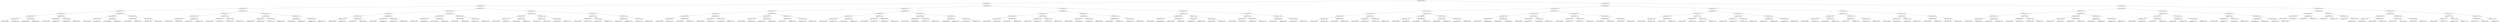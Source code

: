 digraph G{
964151268 [label="Node{data=[4483, 4483]}"]
964151268 -> 1423794528
1423794528 [label="Node{data=[3294, 3294]}"]
1423794528 -> 620272491
620272491 [label="Node{data=[3038, 3038]}"]
620272491 -> 813646371
813646371 [label="Node{data=[3006, 3006]}"]
813646371 -> 925956911
925956911 [label="Node{data=[2990, 2990]}"]
925956911 -> 148462280
148462280 [label="Node{data=[2943, 2943]}"]
148462280 -> 1754966907
1754966907 [label="Node{data=[2939, 2939]}"]
1754966907 -> 582910481
582910481 [label="Node{data=[2937, 2937]}"]
582910481 -> 308804842
308804842 [label="Node{data=[2936, 2936]}"]
582910481 -> 1344994164
1344994164 [label="Node{data=[2938, 2938]}"]
1754966907 -> 1842762617
1842762617 [label="Node{data=[2941, 2941]}"]
1842762617 -> 992930520
992930520 [label="Node{data=[2940, 2940]}"]
1842762617 -> 369349115
369349115 [label="Node{data=[2942, 2942]}"]
148462280 -> 292911380
292911380 [label="Node{data=[2947, 2947]}"]
292911380 -> 1315421656
1315421656 [label="Node{data=[2945, 2945]}"]
1315421656 -> 47445734
47445734 [label="Node{data=[2944, 2944]}"]
1315421656 -> 173503310
173503310 [label="Node{data=[2946, 2946]}"]
292911380 -> 818943689
818943689 [label="Node{data=[2988, 2988]}"]
818943689 -> 1135273078
1135273078 [label="Node{data=[2948, 2948]}"]
818943689 -> 1582521891
1582521891 [label="Node{data=[2989, 2989]}"]
925956911 -> 1865391012
1865391012 [label="Node{data=[2998, 2998]}"]
1865391012 -> 1610202838
1610202838 [label="Node{data=[2994, 2994]}"]
1610202838 -> 1273260043
1273260043 [label="Node{data=[2992, 2992]}"]
1273260043 -> 260216082
260216082 [label="Node{data=[2991, 2991]}"]
1273260043 -> 484695549
484695549 [label="Node{data=[2993, 2993]}"]
1610202838 -> 243191737
243191737 [label="Node{data=[2996, 2996]}"]
243191737 -> 1714575949
1714575949 [label="Node{data=[2995, 2995]}"]
243191737 -> 2097375644
2097375644 [label="Node{data=[2997, 2997]}"]
1865391012 -> 2139967476
2139967476 [label="Node{data=[3002, 3002]}"]
2139967476 -> 125191355
125191355 [label="Node{data=[3000, 3000]}"]
125191355 -> 1944225322
1944225322 [label="Node{data=[2999, 2999]}"]
125191355 -> 357260867
357260867 [label="Node{data=[3001, 3001]}"]
2139967476 -> 11289073
11289073 [label="Node{data=[3004, 3004]}"]
11289073 -> 902467267
902467267 [label="Node{data=[3003, 3003]}"]
11289073 -> 1392414086
1392414086 [label="Node{data=[3005, 3005]}"]
813646371 -> 487090396
487090396 [label="Node{data=[3022, 3022]}"]
487090396 -> 2143883589
2143883589 [label="Node{data=[3014, 3014]}"]
2143883589 -> 504636649
504636649 [label="Node{data=[3010, 3010]}"]
504636649 -> 950016016
950016016 [label="Node{data=[3008, 3008]}"]
950016016 -> 1714473296
1714473296 [label="Node{data=[3007, 3007]}"]
950016016 -> 1371848682
1371848682 [label="Node{data=[3009, 3009]}"]
504636649 -> 1858665047
1858665047 [label="Node{data=[3012, 3012]}"]
1858665047 -> 1443897094
1443897094 [label="Node{data=[3011, 3011]}"]
1858665047 -> 915023581
915023581 [label="Node{data=[3013, 3013]}"]
2143883589 -> 1111876617
1111876617 [label="Node{data=[3018, 3018]}"]
1111876617 -> 1811330132
1811330132 [label="Node{data=[3016, 3016]}"]
1811330132 -> 1036545539
1036545539 [label="Node{data=[3015, 3015]}"]
1811330132 -> 1519590313
1519590313 [label="Node{data=[3017, 3017]}"]
1111876617 -> 932956510
932956510 [label="Node{data=[3020, 3020]}"]
932956510 -> 1771151341
1771151341 [label="Node{data=[3019, 3019]}"]
932956510 -> 391597226
391597226 [label="Node{data=[3021, 3021]}"]
487090396 -> 1432044474
1432044474 [label="Node{data=[3030, 3030]}"]
1432044474 -> 1021555062
1021555062 [label="Node{data=[3026, 3026]}"]
1021555062 -> 1508392944
1508392944 [label="Node{data=[3024, 3024]}"]
1508392944 -> 1962347131
1962347131 [label="Node{data=[3023, 3023]}"]
1508392944 -> 2076099020
2076099020 [label="Node{data=[3025, 3025]}"]
1021555062 -> 1517795276
1517795276 [label="Node{data=[3028, 3028]}"]
1517795276 -> 1123554509
1123554509 [label="Node{data=[3027, 3027]}"]
1517795276 -> 235960891
235960891 [label="Node{data=[3029, 3029]}"]
1432044474 -> 61700756
61700756 [label="Node{data=[3034, 3034]}"]
61700756 -> 1686336762
1686336762 [label="Node{data=[3032, 3032]}"]
1686336762 -> 1725913819
1725913819 [label="Node{data=[3031, 3031]}"]
1686336762 -> 1796421017
1796421017 [label="Node{data=[3033, 3033]}"]
61700756 -> 58891189
58891189 [label="Node{data=[3036, 3036]}"]
58891189 -> 2094599067
2094599067 [label="Node{data=[3035, 3035]}"]
58891189 -> 1615634265
1615634265 [label="Node{data=[3037, 3037]}"]
620272491 -> 302108980
302108980 [label="Node{data=[3070, 3070]}"]
302108980 -> 97103858
97103858 [label="Node{data=[3054, 3054]}"]
97103858 -> 830011651
830011651 [label="Node{data=[3046, 3046]}"]
830011651 -> 902438434
902438434 [label="Node{data=[3042, 3042]}"]
902438434 -> 702472670
702472670 [label="Node{data=[3040, 3040]}"]
702472670 -> 1629519144
1629519144 [label="Node{data=[3039, 3039]}"]
702472670 -> 392573166
392573166 [label="Node{data=[3041, 3041]}"]
902438434 -> 1916274478
1916274478 [label="Node{data=[3044, 3044]}"]
1916274478 -> 750176422
750176422 [label="Node{data=[3043, 3043]}"]
1916274478 -> 1318926629
1318926629 [label="Node{data=[3045, 3045]}"]
830011651 -> 1750761816
1750761816 [label="Node{data=[3050, 3050]}"]
1750761816 -> 1525279242
1525279242 [label="Node{data=[3048, 3048]}"]
1525279242 -> 1082190345
1082190345 [label="Node{data=[3047, 3047]}"]
1525279242 -> 1744025389
1744025389 [label="Node{data=[3049, 3049]}"]
1750761816 -> 1537194698
1537194698 [label="Node{data=[3052, 3052]}"]
1537194698 -> 1312006665
1312006665 [label="Node{data=[3051, 3051]}"]
1537194698 -> 153405796
153405796 [label="Node{data=[3053, 3053]}"]
97103858 -> 1930714546
1930714546 [label="Node{data=[3062, 3062]}"]
1930714546 -> 1434185968
1434185968 [label="Node{data=[3058, 3058]}"]
1434185968 -> 101397436
101397436 [label="Node{data=[3056, 3056]}"]
101397436 -> 692827632
692827632 [label="Node{data=[3055, 3055]}"]
101397436 -> 2019787942
2019787942 [label="Node{data=[3057, 3057]}"]
1434185968 -> 1913984810
1913984810 [label="Node{data=[3060, 3060]}"]
1913984810 -> 769416199
769416199 [label="Node{data=[3059, 3059]}"]
1913984810 -> 1498187897
1498187897 [label="Node{data=[3061, 3061]}"]
1930714546 -> 1039036738
1039036738 [label="Node{data=[3066, 3066]}"]
1039036738 -> 1738050962
1738050962 [label="Node{data=[3064, 3064]}"]
1738050962 -> 678156546
678156546 [label="Node{data=[3063, 3063]}"]
1738050962 -> 358187830
358187830 [label="Node{data=[3065, 3065]}"]
1039036738 -> 1542689982
1542689982 [label="Node{data=[3068, 3068]}"]
1542689982 -> 2024044111
2024044111 [label="Node{data=[3067, 3067]}"]
1542689982 -> 250676112
250676112 [label="Node{data=[3069, 3069]}"]
302108980 -> 1474851147
1474851147 [label="Node{data=[3138, 3138]}"]
1474851147 -> 276384108
276384108 [label="Node{data=[3130, 3130]}"]
276384108 -> 1270104866
1270104866 [label="Node{data=[3085, 3085]}"]
1270104866 -> 1306469447
1306469447 [label="Node{data=[3072, 3072]}"]
1306469447 -> 1504278174
1504278174 [label="Node{data=[3071, 3071]}"]
1306469447 -> 63010542
63010542 [label="Node{data=[3073, 3073]}"]
1270104866 -> 1787140327
1787140327 [label="Node{data=[3112, 3112]}"]
1787140327 -> 1582068972
1582068972 [label="Node{data=[3104, 3104]}"]
1787140327 -> 1287906365
1287906365 [label="Node{data=[3129, 3129]}"]
276384108 -> 1144884557
1144884557 [label="Node{data=[3134, 3134]}"]
1144884557 -> 37316493
37316493 [label="Node{data=[3132, 3132]}"]
37316493 -> 1072666674
1072666674 [label="Node{data=[3131, 3131]}"]
37316493 -> 1826517502
1826517502 [label="Node{data=[3133, 3133]}"]
1144884557 -> 1143070413
1143070413 [label="Node{data=[3136, 3136]}"]
1143070413 -> 233692363
233692363 [label="Node{data=[3135, 3135]}"]
1143070413 -> 1317071692
1317071692 [label="Node{data=[3137, 3137]}"]
1474851147 -> 1372463843
1372463843 [label="Node{data=[3146, 3146]}"]
1372463843 -> 458447265
458447265 [label="Node{data=[3142, 3142]}"]
458447265 -> 2025571716
2025571716 [label="Node{data=[3140, 3140]}"]
2025571716 -> 833133396
833133396 [label="Node{data=[3139, 3139]}"]
2025571716 -> 298938040
298938040 [label="Node{data=[3141, 3141]}"]
458447265 -> 273589106
273589106 [label="Node{data=[3144, 3144]}"]
273589106 -> 914346778
914346778 [label="Node{data=[3143, 3143]}"]
273589106 -> 1140362426
1140362426 [label="Node{data=[3145, 3145]}"]
1372463843 -> 1506184915
1506184915 [label="Node{data=[3150, 3150]}"]
1506184915 -> 1022817194
1022817194 [label="Node{data=[3148, 3148]}"]
1022817194 -> 1951989805
1951989805 [label="Node{data=[3147, 3147]}"]
1022817194 -> 1933827904
1933827904 [label="Node{data=[3149, 3149]}"]
1506184915 -> 505313261
505313261 [label="Node{data=[3181, 3181]}"]
505313261 -> 360623143
360623143 [label="Node{data=[3178, 3178]}"]
505313261 -> 689606349
689606349 [label="Node{data=[3293, 3293]}"]
1423794528 -> 1154415985
1154415985 [label="Node{data=[4362, 4362]}"]
1154415985 -> 688020250
688020250 [label="Node{data=[4161, 4161]}"]
688020250 -> 1232979337
1232979337 [label="Node{data=[3733, 3733]}"]
1232979337 -> 879515277
879515277 [label="Node{data=[3302, 3302]}"]
879515277 -> 133828612
133828612 [label="Node{data=[3298, 3298]}"]
133828612 -> 1016807786
1016807786 [label="Node{data=[3296, 3296]}"]
1016807786 -> 468552445
468552445 [label="Node{data=[3295, 3295]}"]
1016807786 -> 1306754867
1306754867 [label="Node{data=[3297, 3297]}"]
133828612 -> 441334971
441334971 [label="Node{data=[3300, 3300]}"]
441334971 -> 2092478089
2092478089 [label="Node{data=[3299, 3299]}"]
441334971 -> 200632705
200632705 [label="Node{data=[3301, 3301]}"]
879515277 -> 1572443435
1572443435 [label="Node{data=[3332, 3332]}"]
1572443435 -> 922341827
922341827 [label="Node{data=[3304, 3304]}"]
922341827 -> 252505459
252505459 [label="Node{data=[3303, 3303]}"]
922341827 -> 789914738
789914738 [label="Node{data=[3305, 3305]}"]
1572443435 -> 1049951350
1049951350 [label="Node{data=[3679, 3679]}"]
1049951350 -> 1184585134
1184585134 [label="Node{data=[3632, 3632]}"]
1049951350 -> 773087099
773087099 [label="Node{data=[3712, 3712]}"]
1232979337 -> 681891967
681891967 [label="Node{data=[4153, 4153]}"]
681891967 -> 835384913
835384913 [label="Node{data=[3839, 3839]}"]
835384913 -> 769717219
769717219 [label="Node{data=[3794, 3794]}"]
769717219 -> 562269859
562269859 [label="Node{data=[3748, 3748]}"]
769717219 -> 795528652
795528652 [label="Node{data=[3836, 3836]}"]
835384913 -> 1240784398
1240784398 [label="Node{data=[3884, 3884]}"]
1240784398 -> 1663124280
1663124280 [label="Node{data=[3877, 3877]}"]
1240784398 -> 1592409961
1592409961 [label="Node{data=[4152, 4152]}"]
681891967 -> 655855061
655855061 [label="Node{data=[4157, 4157]}"]
655855061 -> 1224483735
1224483735 [label="Node{data=[4155, 4155]}"]
1224483735 -> 556630323
556630323 [label="Node{data=[4154, 4154]}"]
1224483735 -> 783541000
783541000 [label="Node{data=[4156, 4156]}"]
655855061 -> 894544430
894544430 [label="Node{data=[4159, 4159]}"]
894544430 -> 479778696
479778696 [label="Node{data=[4158, 4158]}"]
894544430 -> 1374808369
1374808369 [label="Node{data=[4160, 4160]}"]
688020250 -> 1617685412
1617685412 [label="Node{data=[4346, 4346]}"]
1617685412 -> 1490238813
1490238813 [label="Node{data=[4338, 4338]}"]
1490238813 -> 36541784
36541784 [label="Node{data=[4165, 4165]}"]
36541784 -> 1548438605
1548438605 [label="Node{data=[4163, 4163]}"]
1548438605 -> 1665313451
1665313451 [label="Node{data=[4162, 4162]}"]
1548438605 -> 574249547
574249547 [label="Node{data=[4164, 4164]}"]
36541784 -> 1288936449
1288936449 [label="Node{data=[4196, 4196]}"]
1288936449 -> 1249675506
1249675506 [label="Node{data=[4166, 4166]}"]
1288936449 -> 1016947940
1016947940 [label="Node{data=[4321, 4321]}"]
1490238813 -> 1275435326
1275435326 [label="Node{data=[4342, 4342]}"]
1275435326 -> 476456747
476456747 [label="Node{data=[4340, 4340]}"]
476456747 -> 854792013
854792013 [label="Node{data=[4339, 4339]}"]
476456747 -> 1696526259
1696526259 [label="Node{data=[4341, 4341]}"]
1275435326 -> 87180871
87180871 [label="Node{data=[4344, 4344]}"]
87180871 -> 683701941
683701941 [label="Node{data=[4343, 4343]}"]
87180871 -> 35866015
35866015 [label="Node{data=[4345, 4345]}"]
1617685412 -> 282214687
282214687 [label="Node{data=[4354, 4354]}"]
282214687 -> 130366780
130366780 [label="Node{data=[4350, 4350]}"]
130366780 -> 748394159
748394159 [label="Node{data=[4348, 4348]}"]
748394159 -> 873210142
873210142 [label="Node{data=[4347, 4347]}"]
748394159 -> 911496249
911496249 [label="Node{data=[4349, 4349]}"]
130366780 -> 408331026
408331026 [label="Node{data=[4352, 4352]}"]
408331026 -> 1753768025
1753768025 [label="Node{data=[4351, 4351]}"]
408331026 -> 1029286023
1029286023 [label="Node{data=[4353, 4353]}"]
282214687 -> 691586697
691586697 [label="Node{data=[4358, 4358]}"]
691586697 -> 81505935
81505935 [label="Node{data=[4356, 4356]}"]
81505935 -> 804949221
804949221 [label="Node{data=[4355, 4355]}"]
81505935 -> 1595347981
1595347981 [label="Node{data=[4357, 4357]}"]
691586697 -> 812948968
812948968 [label="Node{data=[4360, 4360]}"]
812948968 -> 1761796799
1761796799 [label="Node{data=[4359, 4359]}"]
812948968 -> 316983006
316983006 [label="Node{data=[4361, 4361]}"]
1154415985 -> 1974738931
1974738931 [label="Node{data=[4395, 4395]}"]
1974738931 -> 1639667568
1639667568 [label="Node{data=[4379, 4379]}"]
1639667568 -> 525485794
525485794 [label="Node{data=[4370, 4370]}"]
525485794 -> 724869600
724869600 [label="Node{data=[4366, 4366]}"]
724869600 -> 2125101298
2125101298 [label="Node{data=[4364, 4364]}"]
2125101298 -> 1167171712
1167171712 [label="Node{data=[4363, 4363]}"]
2125101298 -> 1215929222
1215929222 [label="Node{data=[4365, 4365]}"]
724869600 -> 1179392200
1179392200 [label="Node{data=[4368, 4368]}"]
1179392200 -> 1795982619
1795982619 [label="Node{data=[4367, 4367]}"]
1179392200 -> 592555354
592555354 [label="Node{data=[4369, 4369]}"]
525485794 -> 670082845
670082845 [label="Node{data=[4374, 4374]}"]
670082845 -> 31224179
31224179 [label="Node{data=[4372, 4372]}"]
31224179 -> 242685966
242685966 [label="Node{data=[4371, 4371]}"]
31224179 -> 551706599
551706599 [label="Node{data=[4373, 4373]}"]
670082845 -> 42519721
42519721 [label="Node{data=[4376, 4376]}"]
42519721 -> 1623028322
1623028322 [label="Node{data=[4375, 4375]}"]
42519721 -> 1455202579
1455202579 [label="Node{data=[4378, 4378]}"]
1639667568 -> 1679016260
1679016260 [label="Node{data=[4387, 4387]}"]
1679016260 -> 549102827
549102827 [label="Node{data=[4383, 4383]}"]
549102827 -> 723512572
723512572 [label="Node{data=[4381, 4381]}"]
723512572 -> 412644533
412644533 [label="Node{data=[4380, 4380]}"]
723512572 -> 1652268803
1652268803 [label="Node{data=[4382, 4382]}"]
549102827 -> 387183195
387183195 [label="Node{data=[4385, 4385]}"]
387183195 -> 1128240201
1128240201 [label="Node{data=[4384, 4384]}"]
387183195 -> 408513863
408513863 [label="Node{data=[4386, 4386]}"]
1679016260 -> 644119240
644119240 [label="Node{data=[4391, 4391]}"]
644119240 -> 787338613
787338613 [label="Node{data=[4389, 4389]}"]
787338613 -> 290427197
290427197 [label="Node{data=[4388, 4388]}"]
787338613 -> 1110439174
1110439174 [label="Node{data=[4390, 4390]}"]
644119240 -> 1201173937
1201173937 [label="Node{data=[4393, 4393]}"]
1201173937 -> 127813194
127813194 [label="Node{data=[4392, 4392]}"]
1201173937 -> 1781922301
1781922301 [label="Node{data=[4394, 4394]}"]
1974738931 -> 1469036152
1469036152 [label="Node{data=[4455, 4455]}"]
1469036152 -> 1396602053
1396602053 [label="Node{data=[4403, 4403]}"]
1396602053 -> 644338942
644338942 [label="Node{data=[4399, 4399]}"]
644338942 -> 1666726878
1666726878 [label="Node{data=[4397, 4397]}"]
1666726878 -> 1229876667
1229876667 [label="Node{data=[4396, 4396]}"]
1666726878 -> 1777774603
1777774603 [label="Node{data=[4398, 4398]}"]
644338942 -> 1898858991
1898858991 [label="Node{data=[4401, 4401]}"]
1898858991 -> 1401559775
1401559775 [label="Node{data=[4400, 4400]}"]
1898858991 -> 1762891424
1762891424 [label="Node{data=[4402, 4402]}"]
1396602053 -> 892929377
892929377 [label="Node{data=[4407, 4407]}"]
892929377 -> 920343320
920343320 [label="Node{data=[4405, 4405]}"]
920343320 -> 889519102
889519102 [label="Node{data=[4404, 4404]}"]
920343320 -> 1079496040
1079496040 [label="Node{data=[4406, 4406]}"]
892929377 -> 1035520526
1035520526 [label="Node{data=[4453, 4453]}"]
1035520526 -> 1368857906
1368857906 [label="Node{data=[4409, 4409]}"]
1035520526 -> 1130285045
1130285045 [label="Node{data=[4454, 4454]}"]
1469036152 -> 1025277563
1025277563 [label="Node{data=[4463, 4463]}"]
1025277563 -> 1175399276
1175399276 [label="Node{data=[4459, 4459]}"]
1175399276 -> 798539794
798539794 [label="Node{data=[4457, 4457]}"]
798539794 -> 441240443
441240443 [label="Node{data=[4456, 4456]}"]
798539794 -> 1149080047
1149080047 [label="Node{data=[4458, 4458]}"]
1175399276 -> 2073462343
2073462343 [label="Node{data=[4461, 4461]}"]
2073462343 -> 317149559
317149559 [label="Node{data=[4460, 4460]}"]
2073462343 -> 1846302531
1846302531 [label="Node{data=[4462, 4462]}"]
1025277563 -> 1180062084
1180062084 [label="Node{data=[4467, 4467]}"]
1180062084 -> 163398583
163398583 [label="Node{data=[4465, 4465]}"]
163398583 -> 570017566
570017566 [label="Node{data=[4464, 4464]}"]
163398583 -> 767769133
767769133 [label="Node{data=[4466, 4466]}"]
1180062084 -> 1508738144
1508738144 [label="Node{data=[4469, 4469]}"]
1508738144 -> 984536081
984536081 [label="Node{data=[4468, 4468]}"]
1508738144 -> 1434465645
1434465645 [label="Node{data=[4470, 4470]}"]
964151268 -> 1629912994
1629912994 [label="Node{data=[6196, 6196]}"]
1629912994 -> 1423780194
1423780194 [label="Node{data=[6099, 6099]}"]
1423780194 -> 404709812
404709812 [label="Node{data=[5556, 5556]}"]
404709812 -> 1281365127
1281365127 [label="Node{data=[4855, 4855]}"]
1281365127 -> 510241222
510241222 [label="Node{data=[4847, 4847]}"]
510241222 -> 599922000
599922000 [label="Node{data=[4843, 4843]}"]
599922000 -> 1077138013
1077138013 [label="Node{data=[4796, 4796]}"]
1077138013 -> 213594864
213594864 [label="Node{data=[4551, 4551]}"]
1077138013 -> 1599049016
1599049016 [label="Node{data=[4842, 4842]}"]
599922000 -> 1821666068
1821666068 [label="Node{data=[4845, 4845]}"]
1821666068 -> 854326753
854326753 [label="Node{data=[4844, 4844]}"]
1821666068 -> 1729263102
1729263102 [label="Node{data=[4846, 4846]}"]
510241222 -> 1150751337
1150751337 [label="Node{data=[4851, 4851]}"]
1150751337 -> 194252068
194252068 [label="Node{data=[4849, 4849]}"]
194252068 -> 1719532866
1719532866 [label="Node{data=[4848, 4848]}"]
194252068 -> 305453558
305453558 [label="Node{data=[4850, 4850]}"]
1150751337 -> 1850508675
1850508675 [label="Node{data=[4853, 4853]}"]
1850508675 -> 1159354435
1159354435 [label="Node{data=[4852, 4852]}"]
1850508675 -> 1283734095
1283734095 [label="Node{data=[4854, 4854]}"]
1281365127 -> 2026615104
2026615104 [label="Node{data=[5130, 5130]}"]
2026615104 -> 1923171143
1923171143 [label="Node{data=[4867, 4867]}"]
1923171143 -> 1701762320
1701762320 [label="Node{data=[4857, 4857]}"]
1701762320 -> 148229552
148229552 [label="Node{data=[4856, 4856]}"]
1701762320 -> 766585947
766585947 [label="Node{data=[4858, 4858]}"]
1923171143 -> 1433598417
1433598417 [label="Node{data=[4910, 4910]}"]
1433598417 -> 1185378362
1185378362 [label="Node{data=[4909, 4909]}"]
1433598417 -> 1614388499
1614388499 [label="Node{data=[4949, 4949]}"]
2026615104 -> 1154393787
1154393787 [label="Node{data=[5552, 5552]}"]
1154393787 -> 103838594
103838594 [label="Node{data=[5550, 5550]}"]
103838594 -> 2079057374
2079057374 [label="Node{data=[5549, 5549]}"]
103838594 -> 1461075637
1461075637 [label="Node{data=[5551, 5551]}"]
1154393787 -> 1717350802
1717350802 [label="Node{data=[5554, 5554]}"]
1717350802 -> 1677025976
1677025976 [label="Node{data=[5553, 5553]}"]
1717350802 -> 1192537613
1192537613 [label="Node{data=[5555, 5555]}"]
404709812 -> 554812364
554812364 [label="Node{data=[5572, 5572]}"]
554812364 -> 583153245
583153245 [label="Node{data=[5564, 5564]}"]
583153245 -> 1785360415
1785360415 [label="Node{data=[5560, 5560]}"]
1785360415 -> 141352857
141352857 [label="Node{data=[5558, 5558]}"]
141352857 -> 667710203
667710203 [label="Node{data=[5557, 5557]}"]
141352857 -> 344967297
344967297 [label="Node{data=[5559, 5559]}"]
1785360415 -> 761051271
761051271 [label="Node{data=[5562, 5562]}"]
761051271 -> 1134701218
1134701218 [label="Node{data=[5561, 5561]}"]
761051271 -> 121488263
121488263 [label="Node{data=[5563, 5563]}"]
583153245 -> 1830602785
1830602785 [label="Node{data=[5568, 5568]}"]
1830602785 -> 634178949
634178949 [label="Node{data=[5566, 5566]}"]
634178949 -> 2011763876
2011763876 [label="Node{data=[5565, 5565]}"]
634178949 -> 505528357
505528357 [label="Node{data=[5567, 5567]}"]
1830602785 -> 360140288
360140288 [label="Node{data=[5570, 5570]}"]
360140288 -> 1444157902
1444157902 [label="Node{data=[5569, 5569]}"]
360140288 -> 1768385436
1768385436 [label="Node{data=[5571, 5571]}"]
554812364 -> 2044178045
2044178045 [label="Node{data=[5580, 5580]}"]
2044178045 -> 1459615753
1459615753 [label="Node{data=[5576, 5576]}"]
1459615753 -> 550719857
550719857 [label="Node{data=[5574, 5574]}"]
550719857 -> 1924851068
1924851068 [label="Node{data=[5573, 5573]}"]
550719857 -> 911870224
911870224 [label="Node{data=[5575, 5575]}"]
1459615753 -> 525107298
525107298 [label="Node{data=[5578, 5578]}"]
525107298 -> 632160803
632160803 [label="Node{data=[5577, 5577]}"]
525107298 -> 10126063
10126063 [label="Node{data=[5579, 5579]}"]
2044178045 -> 1718491493
1718491493 [label="Node{data=[6067, 6067]}"]
1718491493 -> 492493402
492493402 [label="Node{data=[5582, 5582]}"]
492493402 -> 1211133128
1211133128 [label="Node{data=[5581, 5581]}"]
492493402 -> 476648155
476648155 [label="Node{data=[5628, 5628]}"]
1718491493 -> 173708546
173708546 [label="Node{data=[6097, 6097]}"]
173708546 -> 1100551705
1100551705 [label="Node{data=[6096, 6096]}"]
173708546 -> 168060110
168060110 [label="Node{data=[6098, 6098]}"]
1423780194 -> 1580155039
1580155039 [label="Node{data=[6164, 6164]}"]
1580155039 -> 212189
212189 [label="Node{data=[6115, 6115]}"]
212189 -> 161733402
161733402 [label="Node{data=[6107, 6107]}"]
161733402 -> 539553012
539553012 [label="Node{data=[6103, 6103]}"]
539553012 -> 69692374
69692374 [label="Node{data=[6101, 6101]}"]
69692374 -> 492522075
492522075 [label="Node{data=[6100, 6100]}"]
69692374 -> 171391457
171391457 [label="Node{data=[6102, 6102]}"]
539553012 -> 1839151903
1839151903 [label="Node{data=[6105, 6105]}"]
1839151903 -> 1381598369
1381598369 [label="Node{data=[6104, 6104]}"]
1839151903 -> 362222883
362222883 [label="Node{data=[6106, 6106]}"]
161733402 -> 652004929
652004929 [label="Node{data=[6111, 6111]}"]
652004929 -> 848252486
848252486 [label="Node{data=[6109, 6109]}"]
848252486 -> 745388090
745388090 [label="Node{data=[6108, 6108]}"]
848252486 -> 25075353
25075353 [label="Node{data=[6110, 6110]}"]
652004929 -> 1091626545
1091626545 [label="Node{data=[6113, 6113]}"]
1091626545 -> 161836331
161836331 [label="Node{data=[6112, 6112]}"]
1091626545 -> 1221109837
1221109837 [label="Node{data=[6114, 6114]}"]
212189 -> 1027042715
1027042715 [label="Node{data=[6123, 6123]}"]
1027042715 -> 2077242722
2077242722 [label="Node{data=[6119, 6119]}"]
2077242722 -> 1497285382
1497285382 [label="Node{data=[6117, 6117]}"]
1497285382 -> 1413055148
1413055148 [label="Node{data=[6116, 6116]}"]
1497285382 -> 1382315525
1382315525 [label="Node{data=[6118, 6118]}"]
2077242722 -> 686109198
686109198 [label="Node{data=[6121, 6121]}"]
686109198 -> 124576487
124576487 [label="Node{data=[6120, 6120]}"]
686109198 -> 525876292
525876292 [label="Node{data=[6122, 6122]}"]
1027042715 -> 1853728244
1853728244 [label="Node{data=[6160, 6160]}"]
1853728244 -> 1862901623
1862901623 [label="Node{data=[6126, 6126]}"]
1862901623 -> 261239723
261239723 [label="Node{data=[6124, 6124]}"]
1862901623 -> 1366721537
1366721537 [label="Node{data=[6159, 6159]}"]
1853728244 -> 1386727902
1386727902 [label="Node{data=[6162, 6162]}"]
1386727902 -> 1903564506
1903564506 [label="Node{data=[6161, 6161]}"]
1386727902 -> 1869052980
1869052980 [label="Node{data=[6163, 6163]}"]
1580155039 -> 173321045
173321045 [label="Node{data=[6180, 6180]}"]
173321045 -> 1725004536
1725004536 [label="Node{data=[6172, 6172]}"]
1725004536 -> 667971646
667971646 [label="Node{data=[6168, 6168]}"]
667971646 -> 1929526828
1929526828 [label="Node{data=[6166, 6166]}"]
1929526828 -> 1554197786
1554197786 [label="Node{data=[6165, 6165]}"]
1929526828 -> 826841804
826841804 [label="Node{data=[6167, 6167]}"]
667971646 -> 356343131
356343131 [label="Node{data=[6170, 6170]}"]
356343131 -> 1999430286
1999430286 [label="Node{data=[6169, 6169]}"]
356343131 -> 849533580
849533580 [label="Node{data=[6171, 6171]}"]
1725004536 -> 1204402414
1204402414 [label="Node{data=[6176, 6176]}"]
1204402414 -> 945943241
945943241 [label="Node{data=[6174, 6174]}"]
945943241 -> 675893209
675893209 [label="Node{data=[6173, 6173]}"]
945943241 -> 203134694
203134694 [label="Node{data=[6175, 6175]}"]
1204402414 -> 111100227
111100227 [label="Node{data=[6178, 6178]}"]
111100227 -> 836701411
836701411 [label="Node{data=[6177, 6177]}"]
111100227 -> 1393207942
1393207942 [label="Node{data=[6179, 6179]}"]
173321045 -> 66497191
66497191 [label="Node{data=[6188, 6188]}"]
66497191 -> 2141152963
2141152963 [label="Node{data=[6184, 6184]}"]
2141152963 -> 913233351
913233351 [label="Node{data=[6182, 6182]}"]
913233351 -> 808847126
808847126 [label="Node{data=[6181, 6181]}"]
913233351 -> 102965285
102965285 [label="Node{data=[6183, 6183]}"]
2141152963 -> 42923868
42923868 [label="Node{data=[6186, 6186]}"]
42923868 -> 1116658215
1116658215 [label="Node{data=[6185, 6185]}"]
42923868 -> 1115716567
1115716567 [label="Node{data=[6187, 6187]}"]
66497191 -> 1572686250
1572686250 [label="Node{data=[6192, 6192]}"]
1572686250 -> 687632726
687632726 [label="Node{data=[6190, 6190]}"]
687632726 -> 471325068
471325068 [label="Node{data=[6189, 6189]}"]
687632726 -> 1569212186
1569212186 [label="Node{data=[6191, 6191]}"]
1572686250 -> 1783608600
1783608600 [label="Node{data=[6194, 6194]}"]
1783608600 -> 561127366
561127366 [label="Node{data=[6193, 6193]}"]
1783608600 -> 51079645
51079645 [label="Node{data=[6195, 6195]}"]
1629912994 -> 472141361
472141361 [label="Node{data=[6260, 6260]}"]
472141361 -> 190107608
190107608 [label="Node{data=[6228, 6228]}"]
190107608 -> 988376411
988376411 [label="Node{data=[6212, 6212]}"]
988376411 -> 1660202586
1660202586 [label="Node{data=[6204, 6204]}"]
1660202586 -> 1545548275
1545548275 [label="Node{data=[6200, 6200]}"]
1545548275 -> 1905790887
1905790887 [label="Node{data=[6198, 6198]}"]
1905790887 -> 6961018
6961018 [label="Node{data=[6197, 6197]}"]
1905790887 -> 1194053459
1194053459 [label="Node{data=[6199, 6199]}"]
1545548275 -> 1654583020
1654583020 [label="Node{data=[6202, 6202]}"]
1654583020 -> 1405755439
1405755439 [label="Node{data=[6201, 6201]}"]
1654583020 -> 38411467
38411467 [label="Node{data=[6203, 6203]}"]
1660202586 -> 461511302
461511302 [label="Node{data=[6208, 6208]}"]
461511302 -> 243166868
243166868 [label="Node{data=[6206, 6206]}"]
243166868 -> 213380140
213380140 [label="Node{data=[6205, 6205]}"]
243166868 -> 1581847861
1581847861 [label="Node{data=[6207, 6207]}"]
461511302 -> 1435791952
1435791952 [label="Node{data=[6210, 6210]}"]
1435791952 -> 686013624
686013624 [label="Node{data=[6209, 6209]}"]
1435791952 -> 453436164
453436164 [label="Node{data=[6211, 6211]}"]
988376411 -> 225492460
225492460 [label="Node{data=[6220, 6220]}"]
225492460 -> 2072008928
2072008928 [label="Node{data=[6216, 6216]}"]
2072008928 -> 1320365396
1320365396 [label="Node{data=[6214, 6214]}"]
1320365396 -> 1652685125
1652685125 [label="Node{data=[6213, 6213]}"]
1320365396 -> 1779873572
1779873572 [label="Node{data=[6215, 6215]}"]
2072008928 -> 321431006
321431006 [label="Node{data=[6218, 6218]}"]
321431006 -> 1143403362
1143403362 [label="Node{data=[6217, 6217]}"]
321431006 -> 687894898
687894898 [label="Node{data=[6219, 6219]}"]
225492460 -> 1987075297
1987075297 [label="Node{data=[6224, 6224]}"]
1987075297 -> 538968484
538968484 [label="Node{data=[6222, 6222]}"]
538968484 -> 1399741217
1399741217 [label="Node{data=[6221, 6221]}"]
538968484 -> 2035231711
2035231711 [label="Node{data=[6223, 6223]}"]
1987075297 -> 221046595
221046595 [label="Node{data=[6226, 6226]}"]
221046595 -> 757201507
757201507 [label="Node{data=[6225, 6225]}"]
221046595 -> 204934069
204934069 [label="Node{data=[6227, 6227]}"]
190107608 -> 203868223
203868223 [label="Node{data=[6244, 6244]}"]
203868223 -> 1725571079
1725571079 [label="Node{data=[6236, 6236]}"]
1725571079 -> 1149906013
1149906013 [label="Node{data=[6232, 6232]}"]
1149906013 -> 1884614106
1884614106 [label="Node{data=[6230, 6230]}"]
1884614106 -> 1242146015
1242146015 [label="Node{data=[6229, 6229]}"]
1884614106 -> 2112126849
2112126849 [label="Node{data=[6231, 6231]}"]
1149906013 -> 1746488484
1746488484 [label="Node{data=[6234, 6234]}"]
1746488484 -> 1064588864
1064588864 [label="Node{data=[6233, 6233]}"]
1746488484 -> 953954861
953954861 [label="Node{data=[6235, 6235]}"]
1725571079 -> 1713003200
1713003200 [label="Node{data=[6240, 6240]}"]
1713003200 -> 1145329355
1145329355 [label="Node{data=[6238, 6238]}"]
1145329355 -> 1503649365
1503649365 [label="Node{data=[6237, 6237]}"]
1145329355 -> 774673
774673 [label="Node{data=[6239, 6239]}"]
1713003200 -> 888358026
888358026 [label="Node{data=[6242, 6242]}"]
888358026 -> 1390919377
1390919377 [label="Node{data=[6241, 6241]}"]
888358026 -> 1974321070
1974321070 [label="Node{data=[6243, 6243]}"]
203868223 -> 728260688
728260688 [label="Node{data=[6252, 6252]}"]
728260688 -> 85046947
85046947 [label="Node{data=[6248, 6248]}"]
85046947 -> 1794085350
1794085350 [label="Node{data=[6246, 6246]}"]
1794085350 -> 1915163610
1915163610 [label="Node{data=[6245, 6245]}"]
1794085350 -> 447059758
447059758 [label="Node{data=[6247, 6247]}"]
85046947 -> 311004791
311004791 [label="Node{data=[6250, 6250]}"]
311004791 -> 75451745
75451745 [label="Node{data=[6249, 6249]}"]
311004791 -> 1317808119
1317808119 [label="Node{data=[6251, 6251]}"]
728260688 -> 2015806959
2015806959 [label="Node{data=[6256, 6256]}"]
2015806959 -> 646055594
646055594 [label="Node{data=[6254, 6254]}"]
646055594 -> 1491620702
1491620702 [label="Node{data=[6253, 6253]}"]
646055594 -> 2012509227
2012509227 [label="Node{data=[6255, 6255]}"]
2015806959 -> 968089223
968089223 [label="Node{data=[6258, 6258]}"]
968089223 -> 254945357
254945357 [label="Node{data=[6257, 6257]}"]
968089223 -> 358279254
358279254 [label="Node{data=[6259, 6259]}"]
472141361 -> 1096516602
1096516602 [label="Node{data=[7645, 7645]}"]
1096516602 -> 1715157680
1715157680 [label="Node{data=[6268, 6268]}"]
1715157680 -> 2018842234
2018842234 [label="Node{data=[6264, 6264]}"]
2018842234 -> 974080382
974080382 [label="Node{data=[6262, 6262]}"]
974080382 -> 659966358
659966358 [label="Node{data=[6261, 6261]}"]
974080382 -> 411502966
411502966 [label="Node{data=[6263, 6263]}"]
2018842234 -> 1211185882
1211185882 [label="Node{data=[6266, 6266]}"]
1211185882 -> 146136603
146136603 [label="Node{data=[6265, 6265]}"]
1211185882 -> 498744418
498744418 [label="Node{data=[6267, 6267]}"]
1715157680 -> 1037453850
1037453850 [label="Node{data=[7641, 7641]}"]
1037453850 -> 2087735440
2087735440 [label="Node{data=[7639, 7639]}"]
2087735440 -> 1519586307
1519586307 [label="Node{data=[7638, 7638]}"]
2087735440 -> 369521183
369521183 [label="Node{data=[7640, 7640]}"]
1037453850 -> 428833887
428833887 [label="Node{data=[7643, 7643]}"]
428833887 -> 1728400174
1728400174 [label="Node{data=[7642, 7642]}"]
428833887 -> 624210137
624210137 [label="Node{data=[7644, 7644]}"]
1096516602 -> 501994
501994 [label="Node{data=[7698, 7698]}"]
501994 -> 1653100849
1653100849 [label="Node{data=[7653, 7653]}"]
1653100849 -> 790182517
790182517 [label="Node{data=[7649, 7649]}"]
790182517 -> 791405879
791405879 [label="Node{data=[7647, 7647]}"]
791405879 -> 316037312
316037312 [label="Node{data=[7646, 7646]}"]
791405879 -> 855085682
855085682 [label="Node{data=[7648, 7648]}"]
790182517 -> 1415306443
1415306443 [label="Node{data=[7651, 7651]}"]
1415306443 -> 606705962
606705962 [label="Node{data=[7650, 7650]}"]
1415306443 -> 68797751
68797751 [label="Node{data=[7652, 7652]}"]
1653100849 -> 175354820
175354820 [label="Node{data=[7694, 7694]}"]
175354820 -> 12884933
12884933 [label="Node{data=[7655, 7655]}"]
12884933 -> 1758241342
1758241342 [label="Node{data=[7654, 7654]}"]
12884933 -> 582410861
582410861 [label="Node{data=[7656, 7656]}"]
175354820 -> 894212204
894212204 [label="Node{data=[7696, 7696]}"]
894212204 -> 301086643
301086643 [label="Node{data=[7695, 7695]}"]
894212204 -> 472034017
472034017 [label="Node{data=[7697, 7697]}"]
501994 -> 152213122
152213122 [label="Node{data=[7706, 7706]}"]
152213122 -> 1489821748
1489821748 [label="Node{data=[7702, 7702]}"]
1489821748 -> 1484983089
1484983089 [label="Node{data=[7700, 7700]}"]
1484983089 -> 1367332706
1367332706 [label="Node{data=[7699, 7699]}"]
1484983089 -> 1279585609
1279585609 [label="Node{data=[7701, 7701]}"]
1489821748 -> 1941334453
1941334453 [label="Node{data=[7704, 7704]}"]
1941334453 -> 858537585
858537585 [label="Node{data=[7703, 7703]}"]
1941334453 -> 482818993
482818993 [label="Node{data=[7705, 7705]}"]
152213122 -> 2005054405
2005054405 [label="Node{data=[7710, 7710]}"]
2005054405 -> 934905665
934905665 [label="Node{data=[7708, 7708]}"]
934905665 -> 1697970289
1697970289 [label="Node{data=[7707, 7707]}"]
934905665 -> 1074482645
1074482645 [label="Node{data=[7709, 7709]}"]
2005054405 -> 578146954
578146954 [label="Node{data=[7711, 7711]}"]
578146954 -> 1502464522
1502464522 [label="Node{data=[8978, 8978]}"]
}